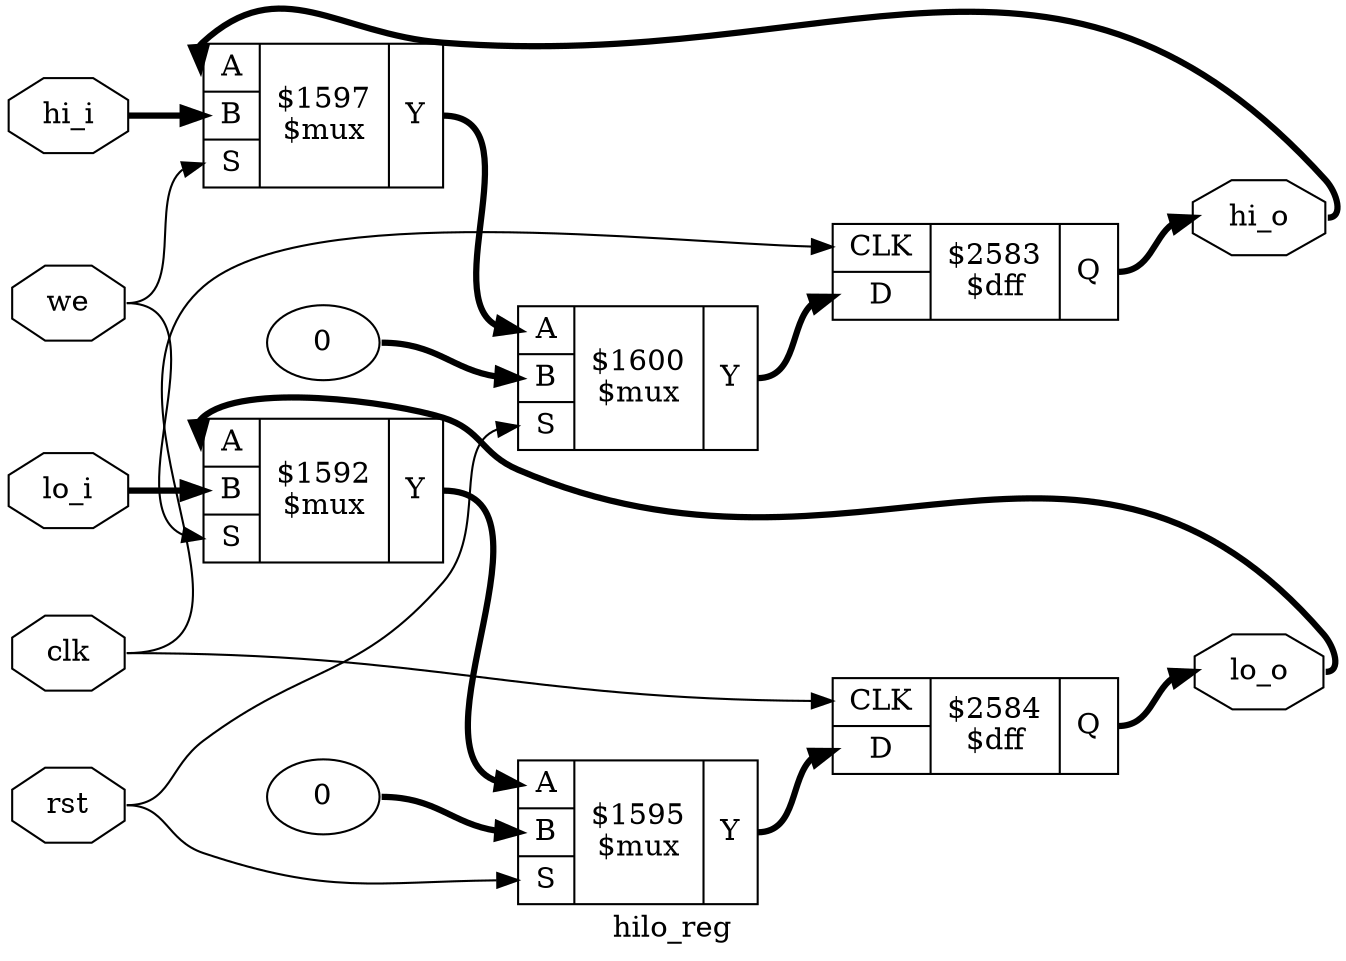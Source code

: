 digraph "hilo_reg" {
label="hilo_reg";
rankdir="LR";
remincross=true;
n5 [ shape=octagon, label="clk", color="black", fontcolor="black" ];
n6 [ shape=octagon, label="hi_i", color="black", fontcolor="black" ];
n7 [ shape=octagon, label="hi_o", color="black", fontcolor="black" ];
n8 [ shape=octagon, label="lo_i", color="black", fontcolor="black" ];
n9 [ shape=octagon, label="lo_o", color="black", fontcolor="black" ];
n10 [ shape=octagon, label="rst", color="black", fontcolor="black" ];
n11 [ shape=octagon, label="we", color="black", fontcolor="black" ];
{ rank="source"; n10; n11; n5; n6; n8;}
{ rank="sink"; n7; n9;}
c15 [ shape=record, label="{{<p12> CLK|<p13> D}|$2583\n$dff|{<p14> Q}}" ];
c16 [ shape=record, label="{{<p12> CLK|<p13> D}|$2584\n$dff|{<p14> Q}}" ];
c21 [ shape=record, label="{{<p17> A|<p18> B|<p19> S}|$1592\n$mux|{<p20> Y}}" ];
v0 [ label="0" ];
c22 [ shape=record, label="{{<p17> A|<p18> B|<p19> S}|$1595\n$mux|{<p20> Y}}" ];
c23 [ shape=record, label="{{<p17> A|<p18> B|<p19> S}|$1597\n$mux|{<p20> Y}}" ];
v1 [ label="0" ];
c24 [ shape=record, label="{{<p17> A|<p18> B|<p19> S}|$1600\n$mux|{<p20> Y}}" ];
c24:p20:e -> c15:p13:w [color="black", style="setlinewidth(3)", label=""];
n10:e -> c22:p19:w [color="black", label=""];
n10:e -> c24:p19:w [color="black", label=""];
n11:e -> c21:p19:w [color="black", label=""];
n11:e -> c23:p19:w [color="black", label=""];
c22:p20:e -> c16:p13:w [color="black", style="setlinewidth(3)", label=""];
c21:p20:e -> c22:p17:w [color="black", style="setlinewidth(3)", label=""];
c23:p20:e -> c24:p17:w [color="black", style="setlinewidth(3)", label=""];
n5:e -> c15:p12:w [color="black", label=""];
n5:e -> c16:p12:w [color="black", label=""];
n6:e -> c23:p18:w [color="black", style="setlinewidth(3)", label=""];
c15:p14:e -> n7:w [color="black", style="setlinewidth(3)", label=""];
n7:e -> c23:p17:w [color="black", style="setlinewidth(3)", label=""];
n8:e -> c21:p18:w [color="black", style="setlinewidth(3)", label=""];
c16:p14:e -> n9:w [color="black", style="setlinewidth(3)", label=""];
n9:e -> c21:p17:w [color="black", style="setlinewidth(3)", label=""];
v0:e -> c22:p18:w [color="black", style="setlinewidth(3)", label=""];
v1:e -> c24:p18:w [color="black", style="setlinewidth(3)", label=""];
}